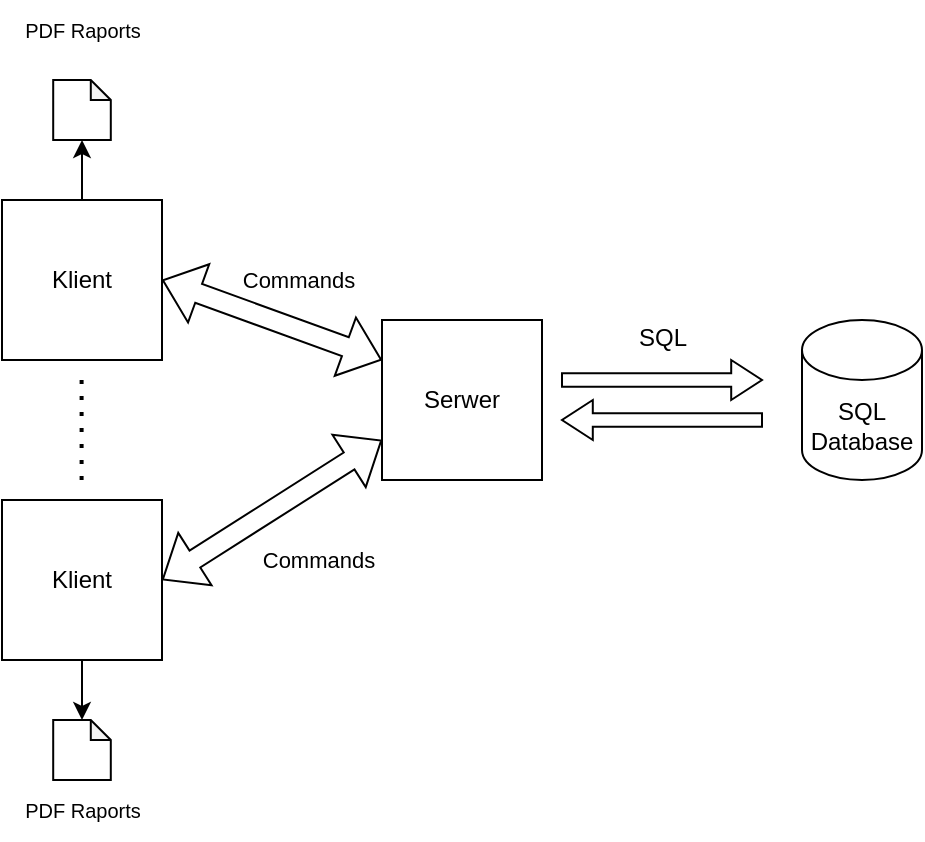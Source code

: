 <mxfile version="22.1.11" type="device">
  <diagram name="Strona-1" id="Zul7HU7X-FMfdnpWQF7q">
    <mxGraphModel dx="1346" dy="567" grid="1" gridSize="10" guides="1" tooltips="1" connect="1" arrows="1" fold="1" page="1" pageScale="1" pageWidth="200" pageHeight="500" math="0" shadow="0">
      <root>
        <mxCell id="0" />
        <mxCell id="1" parent="0" />
        <mxCell id="yZ6SYkSUDtgSwQ_K4fvP-2" value="&lt;div&gt;Serwer&lt;/div&gt;" style="whiteSpace=wrap;html=1;aspect=fixed;" vertex="1" parent="1">
          <mxGeometry x="-130" y="180" width="80" height="80" as="geometry" />
        </mxCell>
        <mxCell id="yZ6SYkSUDtgSwQ_K4fvP-3" value="&lt;div&gt;SQL&lt;/div&gt;&lt;div&gt;&lt;br&gt;&lt;/div&gt;&lt;div&gt;&lt;br&gt;&lt;/div&gt;&lt;div&gt;&lt;br&gt;&lt;/div&gt;" style="html=1;shadow=0;dashed=0;align=center;verticalAlign=middle;shape=mxgraph.arrows2.arrow;dy=0.66;dx=15.4;notch=0;" vertex="1" parent="1">
          <mxGeometry x="-40" y="200" width="100" height="20" as="geometry" />
        </mxCell>
        <mxCell id="yZ6SYkSUDtgSwQ_K4fvP-4" value="&lt;div&gt;SQL Database&lt;/div&gt;" style="shape=cylinder3;whiteSpace=wrap;html=1;boundedLbl=1;backgroundOutline=1;size=15;" vertex="1" parent="1">
          <mxGeometry x="80" y="180" width="60" height="80" as="geometry" />
        </mxCell>
        <mxCell id="yZ6SYkSUDtgSwQ_K4fvP-5" value="" style="html=1;shadow=0;dashed=0;align=center;verticalAlign=middle;shape=mxgraph.arrows2.arrow;dy=0.66;dx=15.4;notch=0;direction=south;rotation=90;" vertex="1" parent="1">
          <mxGeometry y="180" width="20" height="100" as="geometry" />
        </mxCell>
        <mxCell id="yZ6SYkSUDtgSwQ_K4fvP-20" style="edgeStyle=orthogonalEdgeStyle;rounded=0;orthogonalLoop=1;jettySize=auto;html=1;" edge="1" parent="1" source="yZ6SYkSUDtgSwQ_K4fvP-6" target="yZ6SYkSUDtgSwQ_K4fvP-15">
          <mxGeometry relative="1" as="geometry" />
        </mxCell>
        <mxCell id="yZ6SYkSUDtgSwQ_K4fvP-6" value="&lt;div&gt;Klient&lt;/div&gt;" style="whiteSpace=wrap;html=1;aspect=fixed;" vertex="1" parent="1">
          <mxGeometry x="-320" y="120" width="80" height="80" as="geometry" />
        </mxCell>
        <mxCell id="yZ6SYkSUDtgSwQ_K4fvP-21" style="edgeStyle=orthogonalEdgeStyle;rounded=0;orthogonalLoop=1;jettySize=auto;html=1;" edge="1" parent="1" source="yZ6SYkSUDtgSwQ_K4fvP-7" target="yZ6SYkSUDtgSwQ_K4fvP-16">
          <mxGeometry relative="1" as="geometry" />
        </mxCell>
        <mxCell id="yZ6SYkSUDtgSwQ_K4fvP-7" value="&lt;div&gt;Klient&lt;/div&gt;" style="whiteSpace=wrap;html=1;aspect=fixed;" vertex="1" parent="1">
          <mxGeometry x="-320" y="270" width="80" height="80" as="geometry" />
        </mxCell>
        <mxCell id="yZ6SYkSUDtgSwQ_K4fvP-8" value="" style="endArrow=none;dashed=1;html=1;dashPattern=1 3;strokeWidth=2;rounded=0;" edge="1" parent="1">
          <mxGeometry width="50" height="50" relative="1" as="geometry">
            <mxPoint x="-280.2" y="260" as="sourcePoint" />
            <mxPoint x="-280.2" y="210" as="targetPoint" />
          </mxGeometry>
        </mxCell>
        <mxCell id="yZ6SYkSUDtgSwQ_K4fvP-9" value="" style="shape=flexArrow;endArrow=classic;startArrow=classic;html=1;rounded=0;entryX=0;entryY=0.25;entryDx=0;entryDy=0;exitX=1;exitY=0.5;exitDx=0;exitDy=0;" edge="1" parent="1" source="yZ6SYkSUDtgSwQ_K4fvP-6" target="yZ6SYkSUDtgSwQ_K4fvP-2">
          <mxGeometry width="100" height="100" relative="1" as="geometry">
            <mxPoint x="-180" y="400" as="sourcePoint" />
            <mxPoint x="-80" y="300" as="targetPoint" />
          </mxGeometry>
        </mxCell>
        <mxCell id="yZ6SYkSUDtgSwQ_K4fvP-11" value="Commands" style="edgeLabel;html=1;align=center;verticalAlign=middle;resizable=0;points=[];" vertex="1" connectable="0" parent="yZ6SYkSUDtgSwQ_K4fvP-9">
          <mxGeometry x="0.188" y="6" relative="1" as="geometry">
            <mxPoint y="-18" as="offset" />
          </mxGeometry>
        </mxCell>
        <mxCell id="yZ6SYkSUDtgSwQ_K4fvP-10" value="" style="shape=flexArrow;endArrow=classic;startArrow=classic;html=1;rounded=0;entryX=0;entryY=0.75;entryDx=0;entryDy=0;exitX=1;exitY=0.5;exitDx=0;exitDy=0;" edge="1" parent="1" source="yZ6SYkSUDtgSwQ_K4fvP-7" target="yZ6SYkSUDtgSwQ_K4fvP-2">
          <mxGeometry width="100" height="100" relative="1" as="geometry">
            <mxPoint x="-210" y="310" as="sourcePoint" />
            <mxPoint x="-100" y="350" as="targetPoint" />
          </mxGeometry>
        </mxCell>
        <mxCell id="yZ6SYkSUDtgSwQ_K4fvP-12" value="Commands" style="edgeLabel;html=1;align=center;verticalAlign=middle;resizable=0;points=[];" vertex="1" connectable="0" parent="1">
          <mxGeometry x="-162.433" y="299.996" as="geometry" />
        </mxCell>
        <mxCell id="yZ6SYkSUDtgSwQ_K4fvP-15" value="" style="shape=note;whiteSpace=wrap;html=1;backgroundOutline=1;darkOpacity=0.05;size=10;" vertex="1" parent="1">
          <mxGeometry x="-294.4" y="60" width="28.8" height="30" as="geometry" />
        </mxCell>
        <mxCell id="yZ6SYkSUDtgSwQ_K4fvP-16" value="" style="shape=note;whiteSpace=wrap;html=1;backgroundOutline=1;darkOpacity=0.05;size=10;" vertex="1" parent="1">
          <mxGeometry x="-294.4" y="380" width="28.8" height="30" as="geometry" />
        </mxCell>
        <mxCell id="yZ6SYkSUDtgSwQ_K4fvP-17" value="PDF Raports" style="text;html=1;align=center;verticalAlign=middle;resizable=0;points=[];autosize=1;strokeColor=none;fillColor=none;fontSize=10;" vertex="1" parent="1">
          <mxGeometry x="-320" y="20" width="80" height="30" as="geometry" />
        </mxCell>
        <mxCell id="yZ6SYkSUDtgSwQ_K4fvP-18" value="PDF Raports" style="text;html=1;align=center;verticalAlign=middle;resizable=0;points=[];autosize=1;strokeColor=none;fillColor=none;fontSize=10;" vertex="1" parent="1">
          <mxGeometry x="-320" y="410" width="80" height="30" as="geometry" />
        </mxCell>
      </root>
    </mxGraphModel>
  </diagram>
</mxfile>
